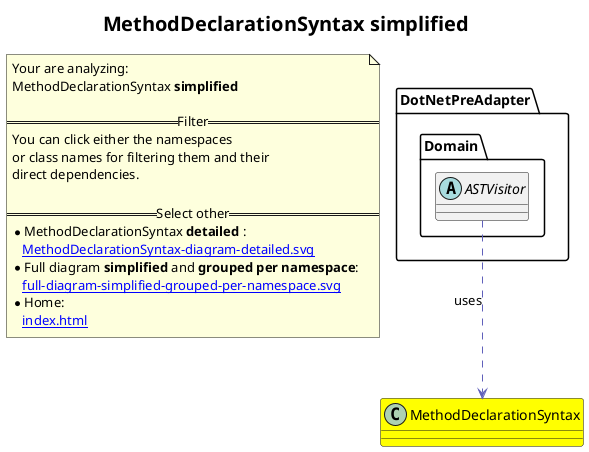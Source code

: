@startuml
skinparam linetype ortho
title <size:20>MethodDeclarationSyntax **simplified** </size>
note "Your are analyzing:\nMethodDeclarationSyntax **simplified** \n\n==Filter==\nYou can click either the namespaces \nor class names for filtering them and their\ndirect dependencies.\n\n==Select other==\n* MethodDeclarationSyntax **detailed** :\n   [[MethodDeclarationSyntax-diagram-detailed.svg]]\n* Full diagram **simplified** and **grouped per namespace**:\n   [[full-diagram-simplified-grouped-per-namespace.svg]]\n* Home:\n   [[index.html]]" as FloatingNote
class MethodDeclarationSyntax [[MethodDeclarationSyntax-diagram-simplified.svg]] #yellow {
}
  abstract class DotNetPreAdapter.Domain.ASTVisitor [[DotNetPreAdapter.Domain.ASTVisitor-diagram-simplified.svg]]  {
  }
 ' *************************************** 
 ' *************************************** 
 ' *************************************** 
' Class relations extracted from namespace:
' 
' Class relations extracted from namespace:
' DotNetPreAdapter.Domain
DotNetPreAdapter.Domain.ASTVisitor .[#6060BB].> MethodDeclarationSyntax  : uses 
@enduml